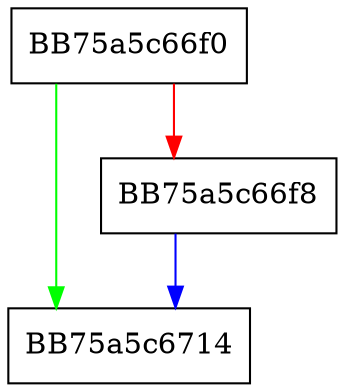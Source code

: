 digraph GetValidTo {
  node [shape="box"];
  graph [splines=ortho];
  BB75a5c66f0 -> BB75a5c6714 [color="green"];
  BB75a5c66f0 -> BB75a5c66f8 [color="red"];
  BB75a5c66f8 -> BB75a5c6714 [color="blue"];
}